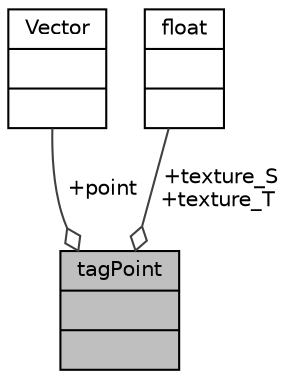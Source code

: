 digraph "tagPoint"
{
 // LATEX_PDF_SIZE
  edge [fontname="Helvetica",fontsize="10",labelfontname="Helvetica",labelfontsize="10"];
  node [fontname="Helvetica",fontsize="10",shape=record];
  Node1 [label="{tagPoint\n||}",height=0.2,width=0.4,color="black", fillcolor="grey75", style="filled", fontcolor="black",tooltip="Defines what constitutes the definition of a point (this is a square that can be textured but always ..."];
  Node2 -> Node1 [color="grey25",fontsize="10",style="solid",label=" +point" ,arrowhead="odiamond",fontname="Helvetica"];
  Node2 [label="{Vector\n||}",height=0.2,width=0.4,color="black", fillcolor="white", style="filled",tooltip=" "];
  Node3 -> Node1 [color="grey25",fontsize="10",style="solid",label=" +texture_S\n+texture_T" ,arrowhead="odiamond",fontname="Helvetica"];
  Node3 [label="{float\n||}",height=0.2,width=0.4,color="black", fillcolor="white", style="filled",tooltip=" "];
}
